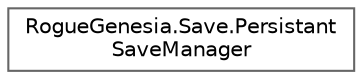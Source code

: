 digraph "Graphical Class Hierarchy"
{
 // LATEX_PDF_SIZE
  bgcolor="transparent";
  edge [fontname=Helvetica,fontsize=10,labelfontname=Helvetica,labelfontsize=10];
  node [fontname=Helvetica,fontsize=10,shape=box,height=0.2,width=0.4];
  rankdir="LR";
  Node0 [label="RogueGenesia.Save.Persistant\lSaveManager",height=0.2,width=0.4,color="grey40", fillcolor="white", style="filled",URL="$class_rogue_genesia_1_1_save_1_1_persistant_save_manager.html",tooltip=" "];
}
